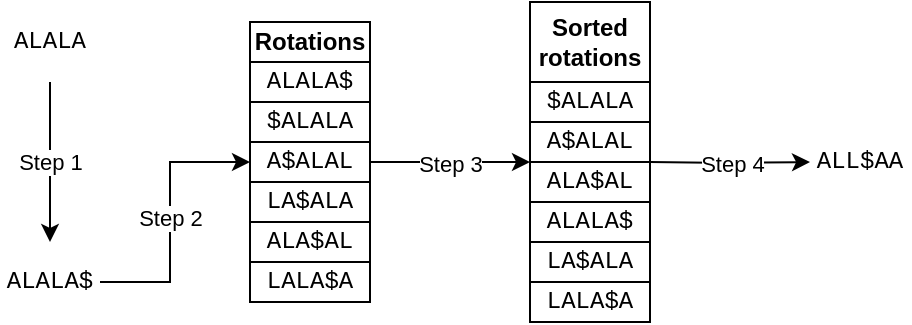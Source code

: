 <mxfile version="14.6.2" type="device"><diagram id="mjZOnfnV3YwLyBmtBJo3" name="Page-1"><mxGraphModel dx="948" dy="581" grid="1" gridSize="10" guides="1" tooltips="1" connect="1" arrows="1" fold="1" page="1" pageScale="1" pageWidth="850" pageHeight="1100" math="0" shadow="0"><root><mxCell id="0"/><mxCell id="1" parent="0"/><mxCell id="hu_p8l7KEtNVZWc0C-ik-5" value="Step 1" style="edgeStyle=orthogonalEdgeStyle;rounded=0;orthogonalLoop=1;jettySize=auto;html=1;" edge="1" parent="1" source="hu_p8l7KEtNVZWc0C-ik-1" target="hu_p8l7KEtNVZWc0C-ik-3"><mxGeometry relative="1" as="geometry"/></mxCell><mxCell id="hu_p8l7KEtNVZWc0C-ik-1" value="ALALA" style="text;html=1;strokeColor=none;fillColor=none;align=center;verticalAlign=middle;whiteSpace=wrap;rounded=0;fontFamily=Courier New;" vertex="1" parent="1"><mxGeometry x="200" y="40" width="40" height="40" as="geometry"/></mxCell><mxCell id="hu_p8l7KEtNVZWc0C-ik-54" value="Step 2" style="edgeStyle=orthogonalEdgeStyle;rounded=0;orthogonalLoop=1;jettySize=auto;html=1;entryX=0;entryY=0.5;entryDx=0;entryDy=0;" edge="1" parent="1" source="hu_p8l7KEtNVZWc0C-ik-3" target="hu_p8l7KEtNVZWc0C-ik-35"><mxGeometry relative="1" as="geometry"><Array as="points"><mxPoint x="280" y="180"/><mxPoint x="280" y="120"/></Array></mxGeometry></mxCell><mxCell id="hu_p8l7KEtNVZWc0C-ik-3" value="ALALA$" style="text;html=1;strokeColor=none;fillColor=none;align=center;verticalAlign=middle;whiteSpace=wrap;rounded=0;fontFamily=Courier New;" vertex="1" parent="1"><mxGeometry x="195" y="160" width="50" height="40" as="geometry"/></mxCell><mxCell id="hu_p8l7KEtNVZWc0C-ik-30" value="" style="shape=table;html=1;whiteSpace=wrap;startSize=0;container=1;collapsible=0;childLayout=tableLayout;fillColor=none;" vertex="1" parent="1"><mxGeometry x="320" y="50" width="60" height="140" as="geometry"/></mxCell><mxCell id="hu_p8l7KEtNVZWc0C-ik-49" style="shape=partialRectangle;html=1;whiteSpace=wrap;collapsible=0;dropTarget=0;pointerEvents=0;fillColor=none;top=0;left=0;bottom=0;right=0;points=[[0,0.5],[1,0.5]];portConstraint=eastwest;" vertex="1" parent="hu_p8l7KEtNVZWc0C-ik-30"><mxGeometry width="60" height="20" as="geometry"/></mxCell><mxCell id="hu_p8l7KEtNVZWc0C-ik-50" value="Rotations" style="shape=partialRectangle;html=1;whiteSpace=wrap;connectable=0;fillColor=none;top=0;left=0;bottom=0;right=0;overflow=hidden;fontStyle=1;direction=north;" vertex="1" parent="hu_p8l7KEtNVZWc0C-ik-49"><mxGeometry width="60" height="20" as="geometry"/></mxCell><mxCell id="hu_p8l7KEtNVZWc0C-ik-31" value="" style="shape=partialRectangle;html=1;whiteSpace=wrap;collapsible=0;dropTarget=0;pointerEvents=0;fillColor=none;top=0;left=0;bottom=0;right=0;points=[[0,0.5],[1,0.5]];portConstraint=eastwest;" vertex="1" parent="hu_p8l7KEtNVZWc0C-ik-30"><mxGeometry y="20" width="60" height="20" as="geometry"/></mxCell><mxCell id="hu_p8l7KEtNVZWc0C-ik-32" value="ALALA$" style="shape=partialRectangle;html=1;whiteSpace=wrap;connectable=0;fillColor=none;top=0;left=0;bottom=0;right=0;overflow=hidden;direction=north;fontFamily=Courier New;" vertex="1" parent="hu_p8l7KEtNVZWc0C-ik-31"><mxGeometry width="60" height="20" as="geometry"/></mxCell><mxCell id="hu_p8l7KEtNVZWc0C-ik-43" style="shape=partialRectangle;html=1;whiteSpace=wrap;collapsible=0;dropTarget=0;pointerEvents=0;fillColor=none;top=0;left=0;bottom=0;right=0;points=[[0,0.5],[1,0.5]];portConstraint=eastwest;" vertex="1" parent="hu_p8l7KEtNVZWc0C-ik-30"><mxGeometry y="40" width="60" height="20" as="geometry"/></mxCell><mxCell id="hu_p8l7KEtNVZWc0C-ik-44" value="$ALALA" style="shape=partialRectangle;html=1;whiteSpace=wrap;connectable=0;fillColor=none;top=0;left=0;bottom=0;right=0;overflow=hidden;direction=north;fontFamily=Courier New;" vertex="1" parent="hu_p8l7KEtNVZWc0C-ik-43"><mxGeometry width="60" height="20" as="geometry"/></mxCell><mxCell id="hu_p8l7KEtNVZWc0C-ik-35" value="" style="shape=partialRectangle;html=1;whiteSpace=wrap;collapsible=0;dropTarget=0;pointerEvents=0;fillColor=none;top=0;left=0;bottom=0;right=0;points=[[0,0.5],[1,0.5]];portConstraint=eastwest;" vertex="1" parent="hu_p8l7KEtNVZWc0C-ik-30"><mxGeometry y="60" width="60" height="20" as="geometry"/></mxCell><mxCell id="hu_p8l7KEtNVZWc0C-ik-36" value="A$ALAL" style="shape=partialRectangle;html=1;whiteSpace=wrap;connectable=0;fillColor=none;top=0;left=0;bottom=0;right=0;overflow=hidden;direction=north;fontFamily=Courier New;" vertex="1" parent="hu_p8l7KEtNVZWc0C-ik-35"><mxGeometry width="60" height="20" as="geometry"/></mxCell><mxCell id="hu_p8l7KEtNVZWc0C-ik-39" value="" style="shape=partialRectangle;html=1;whiteSpace=wrap;collapsible=0;dropTarget=0;pointerEvents=0;fillColor=none;top=0;left=0;bottom=0;right=0;points=[[0,0.5],[1,0.5]];portConstraint=eastwest;" vertex="1" parent="hu_p8l7KEtNVZWc0C-ik-30"><mxGeometry y="80" width="60" height="20" as="geometry"/></mxCell><mxCell id="hu_p8l7KEtNVZWc0C-ik-40" value="LA$ALA" style="shape=partialRectangle;html=1;whiteSpace=wrap;connectable=0;fillColor=none;top=0;left=0;bottom=0;right=0;overflow=hidden;direction=north;fontFamily=Courier New;" vertex="1" parent="hu_p8l7KEtNVZWc0C-ik-39"><mxGeometry width="60" height="20" as="geometry"/></mxCell><mxCell id="hu_p8l7KEtNVZWc0C-ik-45" style="shape=partialRectangle;html=1;whiteSpace=wrap;collapsible=0;dropTarget=0;pointerEvents=0;fillColor=none;top=0;left=0;bottom=0;right=0;points=[[0,0.5],[1,0.5]];portConstraint=eastwest;" vertex="1" parent="hu_p8l7KEtNVZWc0C-ik-30"><mxGeometry y="100" width="60" height="20" as="geometry"/></mxCell><mxCell id="hu_p8l7KEtNVZWc0C-ik-46" value="ALA$AL" style="shape=partialRectangle;html=1;whiteSpace=wrap;connectable=0;fillColor=none;top=0;left=0;bottom=0;right=0;overflow=hidden;direction=north;fontFamily=Courier New;" vertex="1" parent="hu_p8l7KEtNVZWc0C-ik-45"><mxGeometry width="60" height="20" as="geometry"/></mxCell><mxCell id="hu_p8l7KEtNVZWc0C-ik-47" style="shape=partialRectangle;html=1;whiteSpace=wrap;collapsible=0;dropTarget=0;pointerEvents=0;fillColor=none;top=0;left=0;bottom=0;right=0;points=[[0,0.5],[1,0.5]];portConstraint=eastwest;" vertex="1" parent="hu_p8l7KEtNVZWc0C-ik-30"><mxGeometry y="120" width="60" height="20" as="geometry"/></mxCell><mxCell id="hu_p8l7KEtNVZWc0C-ik-48" value="LALA$A" style="shape=partialRectangle;html=1;whiteSpace=wrap;connectable=0;fillColor=none;top=0;left=0;bottom=0;right=0;overflow=hidden;direction=north;fontFamily=Courier New;" vertex="1" parent="hu_p8l7KEtNVZWc0C-ik-47"><mxGeometry width="60" height="20" as="geometry"/></mxCell><mxCell id="hu_p8l7KEtNVZWc0C-ik-55" value="" style="shape=table;html=1;whiteSpace=wrap;startSize=0;container=1;collapsible=0;childLayout=tableLayout;fillColor=none;" vertex="1" parent="1"><mxGeometry x="460" y="40" width="60" height="160" as="geometry"/></mxCell><mxCell id="hu_p8l7KEtNVZWc0C-ik-56" style="shape=partialRectangle;html=1;whiteSpace=wrap;collapsible=0;dropTarget=0;pointerEvents=0;fillColor=none;top=0;left=0;bottom=0;right=0;points=[[0,0.5],[1,0.5]];portConstraint=eastwest;" vertex="1" parent="hu_p8l7KEtNVZWc0C-ik-55"><mxGeometry width="60" height="40" as="geometry"/></mxCell><mxCell id="hu_p8l7KEtNVZWc0C-ik-57" value="Sorted rotations" style="shape=partialRectangle;html=1;whiteSpace=wrap;connectable=0;fillColor=none;top=0;left=0;bottom=0;right=0;overflow=hidden;fontStyle=1;direction=north;" vertex="1" parent="hu_p8l7KEtNVZWc0C-ik-56"><mxGeometry width="60" height="40" as="geometry"/></mxCell><mxCell id="hu_p8l7KEtNVZWc0C-ik-58" value="" style="shape=partialRectangle;html=1;whiteSpace=wrap;collapsible=0;dropTarget=0;pointerEvents=0;fillColor=none;top=0;left=0;bottom=0;right=0;points=[[0,0.5],[1,0.5]];portConstraint=eastwest;" vertex="1" parent="hu_p8l7KEtNVZWc0C-ik-55"><mxGeometry y="40" width="60" height="20" as="geometry"/></mxCell><mxCell id="hu_p8l7KEtNVZWc0C-ik-59" value="$ALALA" style="shape=partialRectangle;html=1;whiteSpace=wrap;connectable=0;fillColor=none;top=0;left=0;bottom=0;right=0;overflow=hidden;direction=north;fontFamily=Courier New;" vertex="1" parent="hu_p8l7KEtNVZWc0C-ik-58"><mxGeometry width="60" height="20" as="geometry"/></mxCell><mxCell id="hu_p8l7KEtNVZWc0C-ik-60" style="shape=partialRectangle;html=1;whiteSpace=wrap;collapsible=0;dropTarget=0;pointerEvents=0;fillColor=none;top=0;left=0;bottom=0;right=0;points=[[0,0.5],[1,0.5]];portConstraint=eastwest;" vertex="1" parent="hu_p8l7KEtNVZWc0C-ik-55"><mxGeometry y="60" width="60" height="20" as="geometry"/></mxCell><mxCell id="hu_p8l7KEtNVZWc0C-ik-61" value="A$ALAL" style="shape=partialRectangle;html=1;whiteSpace=wrap;connectable=0;fillColor=none;top=0;left=0;bottom=0;right=0;overflow=hidden;direction=north;fontFamily=Courier New;" vertex="1" parent="hu_p8l7KEtNVZWc0C-ik-60"><mxGeometry width="60" height="20" as="geometry"/></mxCell><mxCell id="hu_p8l7KEtNVZWc0C-ik-62" value="" style="shape=partialRectangle;html=1;whiteSpace=wrap;collapsible=0;dropTarget=0;pointerEvents=0;fillColor=none;top=0;left=0;bottom=0;right=0;points=[[0,0.5],[1,0.5]];portConstraint=eastwest;" vertex="1" parent="hu_p8l7KEtNVZWc0C-ik-55"><mxGeometry y="80" width="60" height="20" as="geometry"/></mxCell><mxCell id="hu_p8l7KEtNVZWc0C-ik-63" value="ALA$AL" style="shape=partialRectangle;html=1;whiteSpace=wrap;connectable=0;fillColor=none;top=0;left=0;bottom=0;right=0;overflow=hidden;direction=north;fontFamily=Courier New;" vertex="1" parent="hu_p8l7KEtNVZWc0C-ik-62"><mxGeometry width="60" height="20" as="geometry"/></mxCell><mxCell id="hu_p8l7KEtNVZWc0C-ik-64" value="" style="shape=partialRectangle;html=1;whiteSpace=wrap;collapsible=0;dropTarget=0;pointerEvents=0;fillColor=none;top=0;left=0;bottom=0;right=0;points=[[0,0.5],[1,0.5]];portConstraint=eastwest;" vertex="1" parent="hu_p8l7KEtNVZWc0C-ik-55"><mxGeometry y="100" width="60" height="20" as="geometry"/></mxCell><mxCell id="hu_p8l7KEtNVZWc0C-ik-65" value="ALALA$" style="shape=partialRectangle;html=1;whiteSpace=wrap;connectable=0;fillColor=none;top=0;left=0;bottom=0;right=0;overflow=hidden;direction=north;fontFamily=Courier New;" vertex="1" parent="hu_p8l7KEtNVZWc0C-ik-64"><mxGeometry width="60" height="20" as="geometry"/></mxCell><mxCell id="hu_p8l7KEtNVZWc0C-ik-66" style="shape=partialRectangle;html=1;whiteSpace=wrap;collapsible=0;dropTarget=0;pointerEvents=0;fillColor=none;top=0;left=0;bottom=0;right=0;points=[[0,0.5],[1,0.5]];portConstraint=eastwest;" vertex="1" parent="hu_p8l7KEtNVZWc0C-ik-55"><mxGeometry y="120" width="60" height="20" as="geometry"/></mxCell><mxCell id="hu_p8l7KEtNVZWc0C-ik-67" value="LA$ALA" style="shape=partialRectangle;html=1;whiteSpace=wrap;connectable=0;fillColor=none;top=0;left=0;bottom=0;right=0;overflow=hidden;direction=north;fontFamily=Courier New;" vertex="1" parent="hu_p8l7KEtNVZWc0C-ik-66"><mxGeometry width="60" height="20" as="geometry"/></mxCell><mxCell id="hu_p8l7KEtNVZWc0C-ik-68" style="shape=partialRectangle;html=1;whiteSpace=wrap;collapsible=0;dropTarget=0;pointerEvents=0;fillColor=none;top=0;left=0;bottom=0;right=0;points=[[0,0.5],[1,0.5]];portConstraint=eastwest;" vertex="1" parent="hu_p8l7KEtNVZWc0C-ik-55"><mxGeometry y="140" width="60" height="20" as="geometry"/></mxCell><mxCell id="hu_p8l7KEtNVZWc0C-ik-69" value="LALA$A" style="shape=partialRectangle;html=1;whiteSpace=wrap;connectable=0;fillColor=none;top=0;left=0;bottom=0;right=0;overflow=hidden;direction=north;fontFamily=Courier New;" vertex="1" parent="hu_p8l7KEtNVZWc0C-ik-68"><mxGeometry width="60" height="20" as="geometry"/></mxCell><mxCell id="hu_p8l7KEtNVZWc0C-ik-75" value="ALL$AA" style="text;html=1;strokeColor=none;fillColor=none;align=center;verticalAlign=middle;whiteSpace=wrap;rounded=0;fontFamily=Courier New;" vertex="1" parent="1"><mxGeometry x="600" y="100" width="50" height="40" as="geometry"/></mxCell><mxCell id="hu_p8l7KEtNVZWc0C-ik-76" value="Step 3" style="edgeStyle=orthogonalEdgeStyle;rounded=0;orthogonalLoop=1;jettySize=auto;html=1;" edge="1" parent="1" source="hu_p8l7KEtNVZWc0C-ik-35"><mxGeometry relative="1" as="geometry"><mxPoint x="460" y="120" as="targetPoint"/></mxGeometry></mxCell><mxCell id="hu_p8l7KEtNVZWc0C-ik-77" value="Step 4" style="edgeStyle=orthogonalEdgeStyle;rounded=0;orthogonalLoop=1;jettySize=auto;html=1;entryX=0;entryY=0.5;entryDx=0;entryDy=0;" edge="1" parent="1" target="hu_p8l7KEtNVZWc0C-ik-75"><mxGeometry relative="1" as="geometry"><mxPoint x="520" y="120" as="sourcePoint"/></mxGeometry></mxCell></root></mxGraphModel></diagram></mxfile>